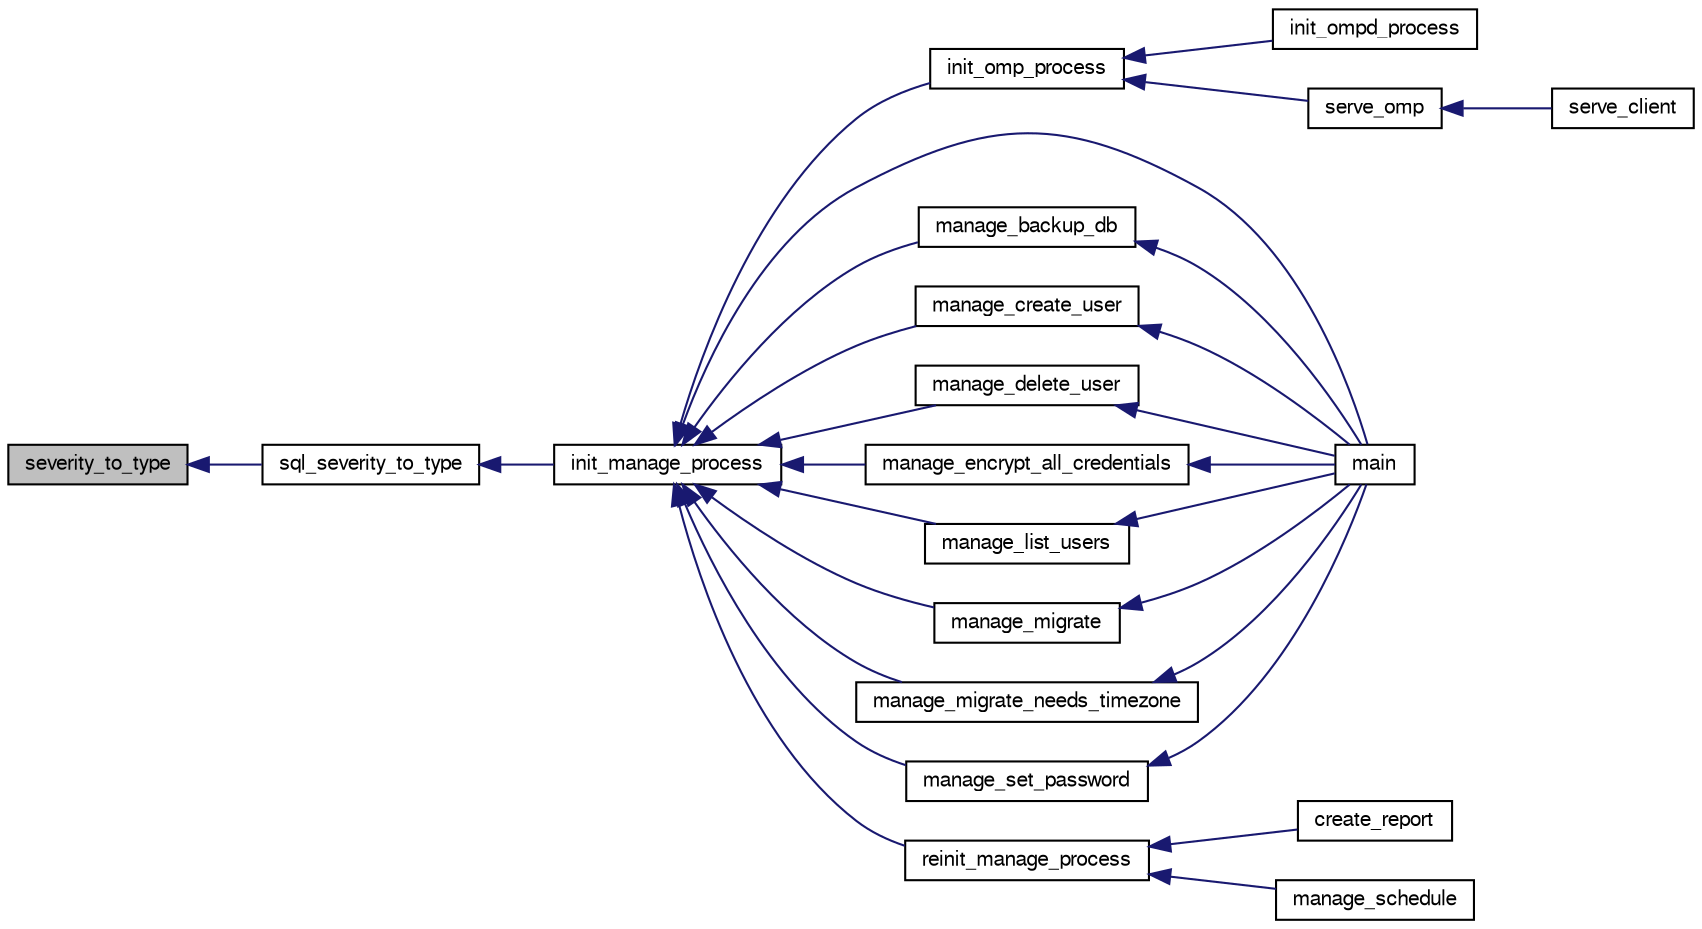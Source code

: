 digraph G
{
  bgcolor="transparent";
  edge [fontname="FreeSans",fontsize="10",labelfontname="FreeSans",labelfontsize="10"];
  node [fontname="FreeSans",fontsize="10",shape=record];
  rankdir=LR;
  Node1 [label="severity_to_type",height=0.2,width=0.4,color="black", fillcolor="grey75", style="filled" fontcolor="black"];
  Node1 -> Node2 [dir=back,color="midnightblue",fontsize="10",style="solid",fontname="FreeSans"];
  Node2 [label="sql_severity_to_type",height=0.2,width=0.4,color="black",URL="$sql_8h.html#a665e6188061e9b36dd2431bfc09f59a3",tooltip="Get the message type matching a severity score."];
  Node2 -> Node3 [dir=back,color="midnightblue",fontsize="10",style="solid",fontname="FreeSans"];
  Node3 [label="init_manage_process",height=0.2,width=0.4,color="black",URL="$manage__sql_8c.html#af3b88f66d290dcd1db27b8ed537d1da2",tooltip="Initialize the manage library for a process."];
  Node3 -> Node4 [dir=back,color="midnightblue",fontsize="10",style="solid",fontname="FreeSans"];
  Node4 [label="init_omp_process",height=0.2,width=0.4,color="black",URL="$omp_8h.html#aa3767d404055f234ca2da98486df7f6d",tooltip="Initialise OMP library data for a process."];
  Node4 -> Node5 [dir=back,color="midnightblue",fontsize="10",style="solid",fontname="FreeSans"];
  Node5 [label="init_ompd_process",height=0.2,width=0.4,color="black",URL="$ompd_8h.html#af27e644b99e754ea3cc48c8fb4529667",tooltip="Initialise a process forked within the OMP daemon."];
  Node4 -> Node6 [dir=back,color="midnightblue",fontsize="10",style="solid",fontname="FreeSans"];
  Node6 [label="serve_omp",height=0.2,width=0.4,color="black",URL="$ompd_8h.html#a7f466dcff37e0ce892d857ce36fe024a",tooltip="Serve the OpenVAS Management Protocol (OMP)."];
  Node6 -> Node7 [dir=back,color="midnightblue",fontsize="10",style="solid",fontname="FreeSans"];
  Node7 [label="serve_client",height=0.2,width=0.4,color="black",URL="$openvasmd_8c.html#a243bb570047f6e6f4653dfc8c2dd2ce6",tooltip="Serve the client."];
  Node3 -> Node8 [dir=back,color="midnightblue",fontsize="10",style="solid",fontname="FreeSans"];
  Node8 [label="main",height=0.2,width=0.4,color="black",URL="$openvasmd_8c.html#a3c04138a5bfe5d72780bb7e82a18e627",tooltip="Entry point to the manager."];
  Node3 -> Node9 [dir=back,color="midnightblue",fontsize="10",style="solid",fontname="FreeSans"];
  Node9 [label="manage_backup_db",height=0.2,width=0.4,color="black",URL="$manage__sql_8c.html#adedc1a8ba30e4b6d4c43d3f3db427dae",tooltip="Backup the database to a file."];
  Node9 -> Node8 [dir=back,color="midnightblue",fontsize="10",style="solid",fontname="FreeSans"];
  Node3 -> Node10 [dir=back,color="midnightblue",fontsize="10",style="solid",fontname="FreeSans"];
  Node10 [label="manage_create_user",height=0.2,width=0.4,color="black",URL="$manage__sql_8c.html#ae8f025814f1c7b71709e9d74d0b4c42d",tooltip="Create the given user."];
  Node10 -> Node8 [dir=back,color="midnightblue",fontsize="10",style="solid",fontname="FreeSans"];
  Node3 -> Node11 [dir=back,color="midnightblue",fontsize="10",style="solid",fontname="FreeSans"];
  Node11 [label="manage_delete_user",height=0.2,width=0.4,color="black",URL="$manage__sql_8c.html#abc24bc21480402443986183ec1683bc1",tooltip="Delete the given user."];
  Node11 -> Node8 [dir=back,color="midnightblue",fontsize="10",style="solid",fontname="FreeSans"];
  Node3 -> Node12 [dir=back,color="midnightblue",fontsize="10",style="solid",fontname="FreeSans"];
  Node12 [label="manage_encrypt_all_credentials",height=0.2,width=0.4,color="black",URL="$manage__sql_8c.html#a93e9ad1738b564a0f8a09b86b268b948",tooltip="Driver to encrypt or re-encrypt all credentials."];
  Node12 -> Node8 [dir=back,color="midnightblue",fontsize="10",style="solid",fontname="FreeSans"];
  Node3 -> Node13 [dir=back,color="midnightblue",fontsize="10",style="solid",fontname="FreeSans"];
  Node13 [label="manage_list_users",height=0.2,width=0.4,color="black",URL="$manage__sql_8c.html#a98406195b37585485a8c1d92541cf03b",tooltip="List users."];
  Node13 -> Node8 [dir=back,color="midnightblue",fontsize="10",style="solid",fontname="FreeSans"];
  Node3 -> Node14 [dir=back,color="midnightblue",fontsize="10",style="solid",fontname="FreeSans"];
  Node14 [label="manage_migrate",height=0.2,width=0.4,color="black",URL="$manage__migrators_8c.html#a2523817cc30b1c63617a13eeaeda49a8",tooltip="Migrate database to version supported by this manager."];
  Node14 -> Node8 [dir=back,color="midnightblue",fontsize="10",style="solid",fontname="FreeSans"];
  Node3 -> Node15 [dir=back,color="midnightblue",fontsize="10",style="solid",fontname="FreeSans"];
  Node15 [label="manage_migrate_needs_timezone",height=0.2,width=0.4,color="black",URL="$manage__migrators_8c.html#aca0df403b6ad6b96cf69e144e59f266e",tooltip="Check whether the migration needs the real timezone."];
  Node15 -> Node8 [dir=back,color="midnightblue",fontsize="10",style="solid",fontname="FreeSans"];
  Node3 -> Node16 [dir=back,color="midnightblue",fontsize="10",style="solid",fontname="FreeSans"];
  Node16 [label="manage_set_password",height=0.2,width=0.4,color="black",URL="$manage__sql_8c.html#aba44ea6fa61dbefea8574d6e966ff62e",tooltip="Set the password of a user."];
  Node16 -> Node8 [dir=back,color="midnightblue",fontsize="10",style="solid",fontname="FreeSans"];
  Node3 -> Node17 [dir=back,color="midnightblue",fontsize="10",style="solid",fontname="FreeSans"];
  Node17 [label="reinit_manage_process",height=0.2,width=0.4,color="black",URL="$manage__sql_8h.html#a7fb02014e697e65c02e7d82e7ff0512b",tooltip="Reinitialize the manage library for a process."];
  Node17 -> Node18 [dir=back,color="midnightblue",fontsize="10",style="solid",fontname="FreeSans"];
  Node18 [label="create_report",height=0.2,width=0.4,color="black",URL="$manage__sql_8c.html#aab5f6eceaef5988df78b7c98e2e43eda",tooltip="Create a report from an array of results."];
  Node17 -> Node19 [dir=back,color="midnightblue",fontsize="10",style="solid",fontname="FreeSans"];
  Node19 [label="manage_schedule",height=0.2,width=0.4,color="black",URL="$manage_8h.html#adf6abcaf9590bd1d784af0d4a4366b7d",tooltip="Schedule any actions that are due."];
}
